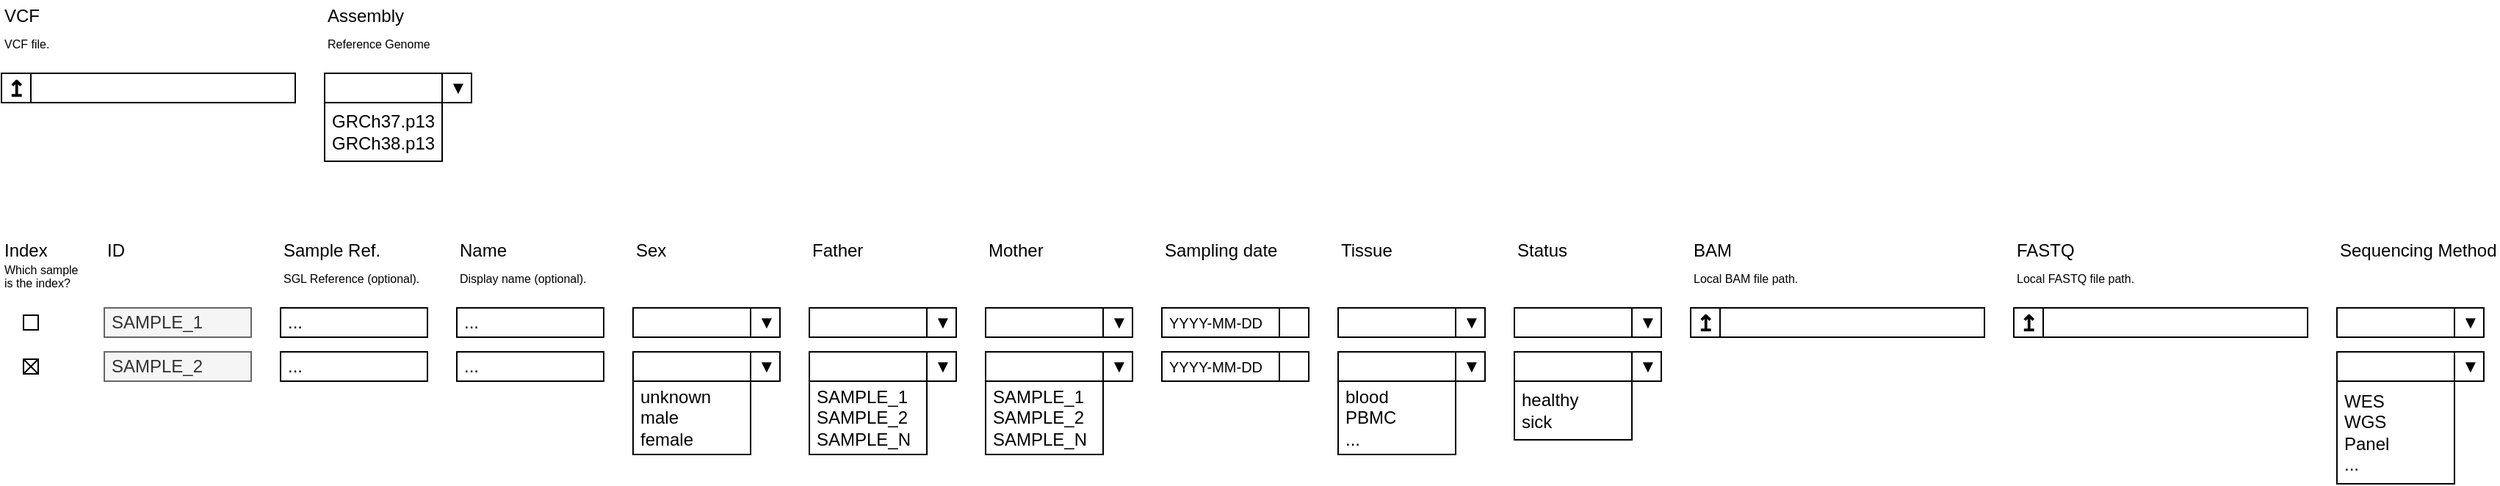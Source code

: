 <mxfile version="14.1.8" type="device"><diagram id="moKeWHsZ6f5dAGn0VUGH" name="Page-1"><mxGraphModel dx="1824" dy="593" grid="1" gridSize="10" guides="1" tooltips="1" connect="1" arrows="1" fold="1" page="1" pageScale="1" pageWidth="827" pageHeight="1169" math="0" shadow="0"><root><mxCell id="0"/><mxCell id="1" parent="0"/><mxCell id="rTNWXOroO5kjmOc_e0an-15" value="SAMPLE_1" style="rounded=0;whiteSpace=wrap;html=1;align=left;spacing=5;verticalAlign=middle;spacingLeft=0;spacingBottom=0;fillColor=#f5f5f5;strokeColor=#666666;fontColor=#333333;spacingRight=0;spacingTop=0;" vertex="1" parent="1"><mxGeometry x="-80" y="210" width="100" height="20" as="geometry"/></mxCell><mxCell id="rTNWXOroO5kjmOc_e0an-18" value="Which sample is the index?" style="text;html=1;strokeColor=none;fillColor=none;align=left;verticalAlign=bottom;whiteSpace=wrap;rounded=0;fontSize=8;spacingBottom=-1;spacingLeft=0;spacing=2;" vertex="1" parent="1"><mxGeometry x="-150" y="180" width="60" height="20" as="geometry"/></mxCell><mxCell id="rTNWXOroO5kjmOc_e0an-19" value="ID" style="text;html=1;strokeColor=none;fillColor=none;align=left;verticalAlign=bottom;whiteSpace=wrap;rounded=0;fontSize=12;" vertex="1" parent="1"><mxGeometry x="-80" y="160" width="100" height="20" as="geometry"/></mxCell><mxCell id="rTNWXOroO5kjmOc_e0an-20" value="SAMPLE_2" style="rounded=0;whiteSpace=wrap;html=1;align=left;spacing=5;verticalAlign=middle;spacingLeft=0;spacingBottom=0;fillColor=#f5f5f5;strokeColor=#666666;fontColor=#333333;spacingRight=0;spacingTop=0;" vertex="1" parent="1"><mxGeometry x="-80" y="240" width="100" height="20" as="geometry"/></mxCell><mxCell id="rTNWXOroO5kjmOc_e0an-21" value="..." style="rounded=0;whiteSpace=wrap;html=1;align=left;spacing=5;verticalAlign=middle;spacingLeft=0;spacingBottom=0;spacingRight=0;spacingTop=0;" vertex="1" parent="1"><mxGeometry x="160" y="210" width="100" height="20" as="geometry"/></mxCell><mxCell id="rTNWXOroO5kjmOc_e0an-22" value="Display name (optional)." style="text;html=1;strokeColor=none;fillColor=none;align=left;verticalAlign=bottom;whiteSpace=wrap;rounded=0;fontSize=8;spacingBottom=2;spacingLeft=0;spacing=2;" vertex="1" parent="1"><mxGeometry x="160" y="180" width="100" height="20" as="geometry"/></mxCell><mxCell id="rTNWXOroO5kjmOc_e0an-23" value="Name" style="text;html=1;strokeColor=none;fillColor=none;align=left;verticalAlign=bottom;whiteSpace=wrap;rounded=0;fontSize=12;" vertex="1" parent="1"><mxGeometry x="160" y="160" width="100" height="20" as="geometry"/></mxCell><mxCell id="rTNWXOroO5kjmOc_e0an-24" value="..." style="rounded=0;whiteSpace=wrap;html=1;align=left;spacing=5;verticalAlign=middle;spacingLeft=0;spacingBottom=0;spacingRight=0;spacingTop=0;" vertex="1" parent="1"><mxGeometry x="160" y="240" width="100" height="20" as="geometry"/></mxCell><mxCell id="rTNWXOroO5kjmOc_e0an-27" value="Sex" style="text;html=1;strokeColor=none;fillColor=none;align=left;verticalAlign=bottom;whiteSpace=wrap;rounded=0;fontSize=12;" vertex="1" parent="1"><mxGeometry x="280" y="160" width="100" height="20" as="geometry"/></mxCell><mxCell id="rTNWXOroO5kjmOc_e0an-28" value="" style="rounded=0;whiteSpace=wrap;html=1;align=left;spacing=5;verticalAlign=middle;spacingLeft=0;spacingBottom=0;spacingRight=0;spacingTop=0;" vertex="1" parent="1"><mxGeometry x="280" y="240" width="80" height="20" as="geometry"/></mxCell><mxCell id="rTNWXOroO5kjmOc_e0an-29" value="&lt;span id=&quot;char-node&quot; style=&quot;font-family: &amp;quot;u2400&amp;quot;&quot;&gt;▼&lt;/span&gt;" style="rounded=0;whiteSpace=wrap;html=1;fontSize=12;align=left;verticalAlign=middle;spacingBottom=0;spacingLeft=0;spacingRight=0;spacingTop=0;spacing=5;" vertex="1" parent="1"><mxGeometry x="360" y="240" width="20" height="20" as="geometry"/></mxCell><mxCell id="rTNWXOroO5kjmOc_e0an-30" value="&lt;div&gt;unknown&lt;/div&gt;&lt;div&gt;male&lt;/div&gt;&lt;div&gt;female&lt;br&gt;&lt;/div&gt;" style="rounded=0;whiteSpace=wrap;html=1;align=left;spacing=5;verticalAlign=middle;spacingLeft=0;spacingBottom=0;spacingRight=0;spacingTop=0;" vertex="1" parent="1"><mxGeometry x="280" y="260" width="80" height="50" as="geometry"/></mxCell><mxCell id="rTNWXOroO5kjmOc_e0an-31" value="" style="rounded=0;whiteSpace=wrap;html=1;align=left;spacing=5;verticalAlign=middle;spacingLeft=0;spacingBottom=0;spacingRight=0;spacingTop=0;" vertex="1" parent="1"><mxGeometry x="280" y="210" width="80" height="20" as="geometry"/></mxCell><mxCell id="rTNWXOroO5kjmOc_e0an-32" value="&lt;span id=&quot;char-node&quot; style=&quot;font-family: &amp;quot;u2400&amp;quot;&quot;&gt;▼&lt;/span&gt;" style="rounded=0;whiteSpace=wrap;html=1;fontSize=12;align=left;verticalAlign=middle;spacingBottom=0;spacingLeft=0;spacingRight=0;spacingTop=0;spacing=5;" vertex="1" parent="1"><mxGeometry x="360" y="210" width="20" height="20" as="geometry"/></mxCell><mxCell id="rTNWXOroO5kjmOc_e0an-34" value="" style="rounded=0;whiteSpace=wrap;html=1;align=left;spacing=5;verticalAlign=middle;spacingLeft=0;spacingBottom=0;spacingRight=0;spacingTop=0;" vertex="1" parent="1"><mxGeometry x="400" y="240" width="80" height="20" as="geometry"/></mxCell><mxCell id="rTNWXOroO5kjmOc_e0an-35" value="&lt;span id=&quot;char-node&quot; style=&quot;font-family: &amp;quot;u2400&amp;quot;&quot;&gt;▼&lt;/span&gt;" style="rounded=0;whiteSpace=wrap;html=1;fontSize=12;align=left;verticalAlign=middle;spacingBottom=0;spacingLeft=0;spacingRight=0;spacingTop=0;spacing=5;" vertex="1" parent="1"><mxGeometry x="480" y="240" width="20" height="20" as="geometry"/></mxCell><mxCell id="rTNWXOroO5kjmOc_e0an-36" value="&lt;div&gt;SAMPLE_1&lt;/div&gt;&lt;div&gt;SAMPLE_2&lt;/div&gt;&lt;div&gt;SAMPLE_N&lt;br&gt;&lt;/div&gt;" style="rounded=0;whiteSpace=wrap;html=1;align=left;spacing=5;verticalAlign=middle;spacingLeft=0;spacingBottom=0;spacingRight=0;spacingTop=0;" vertex="1" parent="1"><mxGeometry x="400" y="260" width="80" height="50" as="geometry"/></mxCell><mxCell id="rTNWXOroO5kjmOc_e0an-37" value="" style="rounded=0;whiteSpace=wrap;html=1;align=left;spacing=5;verticalAlign=middle;spacingLeft=0;spacingBottom=0;spacingRight=0;spacingTop=0;" vertex="1" parent="1"><mxGeometry x="400" y="210" width="80" height="20" as="geometry"/></mxCell><mxCell id="rTNWXOroO5kjmOc_e0an-38" value="&lt;span id=&quot;char-node&quot; style=&quot;font-family: &amp;quot;u2400&amp;quot;&quot;&gt;▼&lt;/span&gt;" style="rounded=0;whiteSpace=wrap;html=1;fontSize=12;align=left;verticalAlign=middle;spacingBottom=0;spacingLeft=0;spacingRight=0;spacingTop=0;spacing=5;" vertex="1" parent="1"><mxGeometry x="480" y="210" width="20" height="20" as="geometry"/></mxCell><mxCell id="rTNWXOroO5kjmOc_e0an-40" value="Father" style="text;html=1;strokeColor=none;fillColor=none;align=left;verticalAlign=bottom;whiteSpace=wrap;rounded=0;fontSize=12;" vertex="1" parent="1"><mxGeometry x="400" y="160" width="100" height="20" as="geometry"/></mxCell><mxCell id="rTNWXOroO5kjmOc_e0an-41" value="" style="rounded=0;whiteSpace=wrap;html=1;align=left;spacing=5;verticalAlign=middle;spacingLeft=0;spacingBottom=0;spacingRight=0;spacingTop=0;" vertex="1" parent="1"><mxGeometry x="520" y="240" width="80" height="20" as="geometry"/></mxCell><mxCell id="rTNWXOroO5kjmOc_e0an-42" value="&lt;span id=&quot;char-node&quot; style=&quot;font-family: &amp;quot;u2400&amp;quot;&quot;&gt;▼&lt;/span&gt;" style="rounded=0;whiteSpace=wrap;html=1;fontSize=12;align=left;verticalAlign=middle;spacingBottom=0;spacingLeft=0;spacingRight=0;spacingTop=0;spacing=5;" vertex="1" parent="1"><mxGeometry x="600" y="240" width="20" height="20" as="geometry"/></mxCell><mxCell id="rTNWXOroO5kjmOc_e0an-43" value="&lt;div&gt;SAMPLE_1&lt;/div&gt;&lt;div&gt;SAMPLE_2&lt;/div&gt;&lt;div&gt;SAMPLE_N&lt;br&gt;&lt;/div&gt;" style="rounded=0;whiteSpace=wrap;html=1;align=left;spacing=5;verticalAlign=middle;spacingLeft=0;spacingBottom=0;spacingRight=0;spacingTop=0;" vertex="1" parent="1"><mxGeometry x="520" y="260" width="80" height="50" as="geometry"/></mxCell><mxCell id="rTNWXOroO5kjmOc_e0an-44" value="" style="rounded=0;whiteSpace=wrap;html=1;align=left;spacing=5;verticalAlign=middle;spacingLeft=0;spacingBottom=0;spacingRight=0;spacingTop=0;" vertex="1" parent="1"><mxGeometry x="520" y="210" width="80" height="20" as="geometry"/></mxCell><mxCell id="rTNWXOroO5kjmOc_e0an-45" value="&lt;span id=&quot;char-node&quot; style=&quot;font-family: &amp;quot;u2400&amp;quot;&quot;&gt;▼&lt;/span&gt;" style="rounded=0;whiteSpace=wrap;html=1;fontSize=12;align=left;verticalAlign=middle;spacingBottom=0;spacingLeft=0;spacingRight=0;spacingTop=0;spacing=5;" vertex="1" parent="1"><mxGeometry x="600" y="210" width="20" height="20" as="geometry"/></mxCell><mxCell id="rTNWXOroO5kjmOc_e0an-46" value="Mother" style="text;html=1;strokeColor=none;fillColor=none;align=left;verticalAlign=bottom;whiteSpace=wrap;rounded=0;fontSize=12;" vertex="1" parent="1"><mxGeometry x="520" y="160" width="100" height="20" as="geometry"/></mxCell><mxCell id="rTNWXOroO5kjmOc_e0an-47" value="..." style="rounded=0;whiteSpace=wrap;html=1;align=left;spacing=5;verticalAlign=middle;spacingLeft=0;spacingBottom=0;spacingRight=0;spacingTop=0;" vertex="1" parent="1"><mxGeometry x="40" y="210" width="100" height="20" as="geometry"/></mxCell><mxCell id="rTNWXOroO5kjmOc_e0an-48" value="SGL Reference (optional)." style="text;html=1;strokeColor=none;fillColor=none;align=left;verticalAlign=bottom;whiteSpace=wrap;rounded=0;fontSize=8;spacingBottom=2;spacingLeft=0;spacing=2;" vertex="1" parent="1"><mxGeometry x="40" y="180" width="100" height="20" as="geometry"/></mxCell><mxCell id="rTNWXOroO5kjmOc_e0an-49" value="Sample Ref." style="text;html=1;strokeColor=none;fillColor=none;align=left;verticalAlign=bottom;whiteSpace=wrap;rounded=0;fontSize=12;" vertex="1" parent="1"><mxGeometry x="40" y="160" width="100" height="20" as="geometry"/></mxCell><mxCell id="rTNWXOroO5kjmOc_e0an-50" value="..." style="rounded=0;whiteSpace=wrap;html=1;align=left;spacing=5;verticalAlign=middle;spacingLeft=0;spacingBottom=0;spacingRight=0;spacingTop=0;" vertex="1" parent="1"><mxGeometry x="40" y="240" width="100" height="20" as="geometry"/></mxCell><mxCell id="rTNWXOroO5kjmOc_e0an-51" value="Sampling date" style="text;html=1;strokeColor=none;fillColor=none;align=left;verticalAlign=bottom;whiteSpace=wrap;rounded=0;fontSize=12;" vertex="1" parent="1"><mxGeometry x="640" y="160" width="100" height="20" as="geometry"/></mxCell><mxCell id="rTNWXOroO5kjmOc_e0an-52" value="YYYY-MM-DD" style="rounded=0;whiteSpace=wrap;html=1;align=left;spacing=5;verticalAlign=middle;spacingLeft=0;spacingBottom=0;fontSize=10;spacingRight=0;spacingTop=0;" vertex="1" parent="1"><mxGeometry x="640" y="210" width="80" height="20" as="geometry"/></mxCell><mxCell id="rTNWXOroO5kjmOc_e0an-53" value="" style="rounded=0;whiteSpace=wrap;html=1;fontSize=12;align=left;verticalAlign=middle;spacingBottom=0;spacingLeft=0;spacingRight=0;spacingTop=0;spacing=5;" vertex="1" parent="1"><mxGeometry x="720" y="210" width="20" height="20" as="geometry"/></mxCell><mxCell id="rTNWXOroO5kjmOc_e0an-55" value="YYYY-MM-DD" style="rounded=0;whiteSpace=wrap;html=1;align=left;spacing=5;verticalAlign=middle;spacingLeft=0;spacingBottom=0;fontSize=10;spacingRight=0;spacingTop=0;" vertex="1" parent="1"><mxGeometry x="640" y="240" width="80" height="20" as="geometry"/></mxCell><mxCell id="rTNWXOroO5kjmOc_e0an-56" value="" style="rounded=0;whiteSpace=wrap;html=1;fontSize=12;align=left;verticalAlign=middle;spacingBottom=0;spacingLeft=0;spacingRight=0;spacingTop=0;spacing=5;" vertex="1" parent="1"><mxGeometry x="720" y="240" width="20" height="20" as="geometry"/></mxCell><mxCell id="rTNWXOroO5kjmOc_e0an-57" value="" style="rounded=0;whiteSpace=wrap;html=1;align=left;spacing=5;verticalAlign=middle;spacingLeft=0;spacingBottom=0;spacingRight=0;spacingTop=0;" vertex="1" parent="1"><mxGeometry x="760" y="240" width="80" height="20" as="geometry"/></mxCell><mxCell id="rTNWXOroO5kjmOc_e0an-58" value="&lt;span id=&quot;char-node&quot; style=&quot;font-family: &amp;quot;u2400&amp;quot;&quot;&gt;▼&lt;/span&gt;" style="rounded=0;whiteSpace=wrap;html=1;fontSize=12;align=left;verticalAlign=middle;spacingBottom=0;spacingLeft=0;spacingRight=0;spacingTop=0;spacing=5;" vertex="1" parent="1"><mxGeometry x="840" y="240" width="20" height="20" as="geometry"/></mxCell><mxCell id="rTNWXOroO5kjmOc_e0an-59" value="&lt;div&gt;blood&lt;/div&gt;&lt;div&gt;PBMC&lt;br&gt;&lt;/div&gt;..." style="rounded=0;whiteSpace=wrap;html=1;align=left;spacing=5;verticalAlign=middle;spacingLeft=0;spacingBottom=0;spacingRight=0;spacingTop=0;" vertex="1" parent="1"><mxGeometry x="760" y="260" width="80" height="50" as="geometry"/></mxCell><mxCell id="rTNWXOroO5kjmOc_e0an-60" value="" style="rounded=0;whiteSpace=wrap;html=1;align=left;spacing=5;verticalAlign=middle;spacingLeft=0;spacingBottom=0;spacingRight=0;spacingTop=0;" vertex="1" parent="1"><mxGeometry x="760" y="210" width="80" height="20" as="geometry"/></mxCell><mxCell id="rTNWXOroO5kjmOc_e0an-61" value="&lt;span id=&quot;char-node&quot; style=&quot;font-family: &amp;quot;u2400&amp;quot;&quot;&gt;▼&lt;/span&gt;" style="rounded=0;whiteSpace=wrap;html=1;fontSize=12;align=left;verticalAlign=middle;spacingBottom=0;spacingLeft=0;spacingRight=0;spacingTop=0;spacing=5;" vertex="1" parent="1"><mxGeometry x="840" y="210" width="20" height="20" as="geometry"/></mxCell><mxCell id="rTNWXOroO5kjmOc_e0an-62" value="Tissue" style="text;html=1;strokeColor=none;fillColor=none;align=left;verticalAlign=bottom;whiteSpace=wrap;rounded=0;fontSize=12;" vertex="1" parent="1"><mxGeometry x="760" y="160" width="100" height="20" as="geometry"/></mxCell><mxCell id="rTNWXOroO5kjmOc_e0an-63" value="" style="rounded=0;whiteSpace=wrap;html=1;align=left;spacing=5;verticalAlign=middle;spacingLeft=0;spacingBottom=0;spacingRight=0;spacingTop=0;" vertex="1" parent="1"><mxGeometry x="880" y="240" width="80" height="20" as="geometry"/></mxCell><mxCell id="rTNWXOroO5kjmOc_e0an-64" value="&lt;span id=&quot;char-node&quot; style=&quot;font-family: &amp;quot;u2400&amp;quot;&quot;&gt;▼&lt;/span&gt;" style="rounded=0;whiteSpace=wrap;html=1;fontSize=12;align=left;verticalAlign=middle;spacingBottom=0;spacingLeft=0;spacingRight=0;spacingTop=0;spacing=5;" vertex="1" parent="1"><mxGeometry x="960" y="240" width="20" height="20" as="geometry"/></mxCell><mxCell id="rTNWXOroO5kjmOc_e0an-65" value="&lt;div&gt;healthy&lt;/div&gt;&lt;div&gt;sick&lt;br&gt;&lt;/div&gt;" style="rounded=0;whiteSpace=wrap;html=1;align=left;spacing=5;verticalAlign=middle;spacingLeft=0;spacingBottom=0;spacingRight=0;spacingTop=0;" vertex="1" parent="1"><mxGeometry x="880" y="260" width="80" height="40" as="geometry"/></mxCell><mxCell id="rTNWXOroO5kjmOc_e0an-66" value="" style="rounded=0;whiteSpace=wrap;html=1;align=left;spacing=5;verticalAlign=middle;spacingLeft=0;spacingBottom=0;spacingRight=0;spacingTop=0;" vertex="1" parent="1"><mxGeometry x="880" y="210" width="80" height="20" as="geometry"/></mxCell><mxCell id="rTNWXOroO5kjmOc_e0an-67" value="&lt;span id=&quot;char-node&quot; style=&quot;font-family: &amp;quot;u2400&amp;quot;&quot;&gt;▼&lt;/span&gt;" style="rounded=0;whiteSpace=wrap;html=1;fontSize=12;align=left;verticalAlign=middle;spacingBottom=0;spacingLeft=0;spacingRight=0;spacingTop=0;spacing=5;" vertex="1" parent="1"><mxGeometry x="960" y="210" width="20" height="20" as="geometry"/></mxCell><mxCell id="rTNWXOroO5kjmOc_e0an-68" value="Status" style="text;html=1;strokeColor=none;fillColor=none;align=left;verticalAlign=bottom;whiteSpace=wrap;rounded=0;fontSize=12;" vertex="1" parent="1"><mxGeometry x="880" y="160" width="100" height="20" as="geometry"/></mxCell><mxCell id="rTNWXOroO5kjmOc_e0an-69" value="" style="rounded=0;whiteSpace=wrap;html=1;align=left;spacing=5;verticalAlign=middle;spacingLeft=0;spacingBottom=0;spacingRight=0;spacingTop=0;" vertex="1" parent="1"><mxGeometry x="1020" y="210" width="180" height="20" as="geometry"/></mxCell><mxCell id="rTNWXOroO5kjmOc_e0an-70" value="↥" style="rounded=0;whiteSpace=wrap;html=1;fontSize=15;align=center;verticalAlign=bottom;spacingBottom=0;spacingLeft=0;spacingRight=0;spacingTop=0;spacing=0;fontStyle=1" vertex="1" parent="1"><mxGeometry x="1000" y="210" width="20" height="20" as="geometry"/></mxCell><mxCell id="rTNWXOroO5kjmOc_e0an-71" value="BAM" style="text;html=1;strokeColor=none;fillColor=none;align=left;verticalAlign=bottom;whiteSpace=wrap;rounded=0;fontSize=12;" vertex="1" parent="1"><mxGeometry x="1000" y="160" width="100" height="20" as="geometry"/></mxCell><mxCell id="rTNWXOroO5kjmOc_e0an-72" value="Local BAM file path." style="text;html=1;strokeColor=none;fillColor=none;align=left;verticalAlign=bottom;whiteSpace=wrap;rounded=0;fontSize=8;spacingBottom=2;spacingLeft=0;spacing=2;" vertex="1" parent="1"><mxGeometry x="1000" y="180" width="100" height="20" as="geometry"/></mxCell><mxCell id="rTNWXOroO5kjmOc_e0an-73" value="" style="rounded=0;whiteSpace=wrap;html=1;align=left;spacing=5;verticalAlign=middle;spacingLeft=0;spacingBottom=0;spacingRight=0;spacingTop=0;" vertex="1" parent="1"><mxGeometry x="-130" y="50" width="180" height="20" as="geometry"/></mxCell><mxCell id="rTNWXOroO5kjmOc_e0an-74" value="↥" style="rounded=0;whiteSpace=wrap;html=1;fontSize=15;align=center;verticalAlign=bottom;spacingBottom=0;spacingLeft=0;spacingRight=0;spacingTop=0;spacing=0;fontStyle=1" vertex="1" parent="1"><mxGeometry x="-150" y="50" width="20" height="20" as="geometry"/></mxCell><mxCell id="rTNWXOroO5kjmOc_e0an-75" value="VCF" style="text;html=1;strokeColor=none;fillColor=none;align=left;verticalAlign=bottom;whiteSpace=wrap;rounded=0;fontSize=12;" vertex="1" parent="1"><mxGeometry x="-150" width="100" height="20" as="geometry"/></mxCell><mxCell id="rTNWXOroO5kjmOc_e0an-76" value="VCF file." style="text;html=1;strokeColor=none;fillColor=none;align=left;verticalAlign=bottom;whiteSpace=wrap;rounded=0;fontSize=8;spacingBottom=2;spacingLeft=0;spacing=2;" vertex="1" parent="1"><mxGeometry x="-150" y="20" width="100" height="20" as="geometry"/></mxCell><mxCell id="rTNWXOroO5kjmOc_e0an-77" value="" style="rounded=0;whiteSpace=wrap;html=1;fontSize=15;align=center;" vertex="1" parent="1"><mxGeometry x="-135" y="215" width="10" height="10" as="geometry"/></mxCell><mxCell id="rTNWXOroO5kjmOc_e0an-78" value="Index" style="text;html=1;strokeColor=none;fillColor=none;align=left;verticalAlign=bottom;whiteSpace=wrap;rounded=0;fontSize=12;" vertex="1" parent="1"><mxGeometry x="-150" y="160" width="40" height="20" as="geometry"/></mxCell><mxCell id="rTNWXOroO5kjmOc_e0an-80" value="" style="rounded=0;whiteSpace=wrap;html=1;fontSize=15;align=center;" vertex="1" parent="1"><mxGeometry x="-135" y="245" width="10" height="10" as="geometry"/></mxCell><mxCell id="rTNWXOroO5kjmOc_e0an-81" value="" style="endArrow=none;html=1;fontSize=15;entryX=0;entryY=0;entryDx=0;entryDy=0;exitX=1;exitY=1;exitDx=0;exitDy=0;" edge="1" parent="1" source="rTNWXOroO5kjmOc_e0an-80" target="rTNWXOroO5kjmOc_e0an-80"><mxGeometry width="50" height="50" relative="1" as="geometry"><mxPoint x="-75" y="260" as="sourcePoint"/><mxPoint x="-25" y="210" as="targetPoint"/></mxGeometry></mxCell><mxCell id="rTNWXOroO5kjmOc_e0an-82" value="" style="endArrow=none;html=1;fontSize=15;entryX=1;entryY=0;entryDx=0;entryDy=0;exitX=0;exitY=1;exitDx=0;exitDy=0;" edge="1" parent="1" source="rTNWXOroO5kjmOc_e0an-80" target="rTNWXOroO5kjmOc_e0an-80"><mxGeometry width="50" height="50" relative="1" as="geometry"><mxPoint x="-145" y="270" as="sourcePoint"/><mxPoint x="-95" y="220" as="targetPoint"/></mxGeometry></mxCell><mxCell id="rTNWXOroO5kjmOc_e0an-83" value="" style="rounded=0;whiteSpace=wrap;html=1;align=left;spacing=5;verticalAlign=middle;spacingLeft=0;spacingBottom=0;spacingRight=0;spacingTop=0;" vertex="1" parent="1"><mxGeometry x="1440" y="240" width="80" height="20" as="geometry"/></mxCell><mxCell id="rTNWXOroO5kjmOc_e0an-84" value="&lt;span id=&quot;char-node&quot; style=&quot;font-family: &amp;quot;u2400&amp;quot;&quot;&gt;▼&lt;/span&gt;" style="rounded=0;whiteSpace=wrap;html=1;fontSize=12;align=left;verticalAlign=middle;spacingBottom=0;spacingLeft=0;spacingRight=0;spacingTop=0;spacing=5;" vertex="1" parent="1"><mxGeometry x="1520" y="240" width="20" height="20" as="geometry"/></mxCell><mxCell id="rTNWXOroO5kjmOc_e0an-85" value="&lt;div&gt;WES&lt;/div&gt;&lt;div&gt;WGS&lt;/div&gt;&lt;div&gt;Panel&lt;br&gt;&lt;/div&gt;&lt;div&gt;...&lt;br&gt;&lt;/div&gt;" style="rounded=0;whiteSpace=wrap;html=1;align=left;spacing=5;verticalAlign=middle;spacingLeft=0;spacingBottom=0;spacingRight=0;spacingTop=0;" vertex="1" parent="1"><mxGeometry x="1440" y="260" width="80" height="70" as="geometry"/></mxCell><mxCell id="rTNWXOroO5kjmOc_e0an-86" value="" style="rounded=0;whiteSpace=wrap;html=1;align=left;spacing=5;verticalAlign=middle;spacingLeft=0;spacingBottom=0;spacingRight=0;spacingTop=0;" vertex="1" parent="1"><mxGeometry x="1440" y="210" width="80" height="20" as="geometry"/></mxCell><mxCell id="rTNWXOroO5kjmOc_e0an-87" value="&lt;span id=&quot;char-node&quot; style=&quot;font-family: &amp;quot;u2400&amp;quot;&quot;&gt;▼&lt;/span&gt;" style="rounded=0;whiteSpace=wrap;html=1;fontSize=12;align=left;verticalAlign=middle;spacingBottom=0;spacingLeft=0;spacingRight=0;spacingTop=0;spacing=5;" vertex="1" parent="1"><mxGeometry x="1520" y="210" width="20" height="20" as="geometry"/></mxCell><mxCell id="rTNWXOroO5kjmOc_e0an-88" value="Sequencing Method" style="text;html=1;strokeColor=none;fillColor=none;align=left;verticalAlign=bottom;whiteSpace=wrap;rounded=0;fontSize=12;" vertex="1" parent="1"><mxGeometry x="1440" y="160" width="110" height="20" as="geometry"/></mxCell><mxCell id="rTNWXOroO5kjmOc_e0an-91" value="&lt;div&gt;GRCh37.p13&lt;/div&gt;&lt;div&gt;GRCh38.p13&lt;br&gt;&lt;/div&gt;" style="rounded=0;whiteSpace=wrap;html=1;align=left;spacing=5;verticalAlign=middle;spacingLeft=0;spacingBottom=0;spacingRight=0;spacingTop=0;" vertex="1" parent="1"><mxGeometry x="70" y="70" width="80" height="40" as="geometry"/></mxCell><mxCell id="rTNWXOroO5kjmOc_e0an-92" value="" style="rounded=0;whiteSpace=wrap;html=1;align=left;spacing=5;verticalAlign=middle;spacingLeft=0;spacingBottom=0;spacingRight=0;spacingTop=0;" vertex="1" parent="1"><mxGeometry x="70" y="50" width="80" height="20" as="geometry"/></mxCell><mxCell id="rTNWXOroO5kjmOc_e0an-93" value="&lt;span id=&quot;char-node&quot; style=&quot;font-family: &amp;quot;u2400&amp;quot;&quot;&gt;▼&lt;/span&gt;" style="rounded=0;whiteSpace=wrap;html=1;fontSize=12;align=left;verticalAlign=middle;spacingBottom=0;spacingLeft=0;spacingRight=0;spacingTop=0;spacing=5;" vertex="1" parent="1"><mxGeometry x="150" y="50" width="20" height="20" as="geometry"/></mxCell><mxCell id="rTNWXOroO5kjmOc_e0an-94" value="Assembly" style="text;html=1;strokeColor=none;fillColor=none;align=left;verticalAlign=bottom;whiteSpace=wrap;rounded=0;fontSize=12;" vertex="1" parent="1"><mxGeometry x="70" width="110" height="20" as="geometry"/></mxCell><mxCell id="rTNWXOroO5kjmOc_e0an-95" value="Reference Genome" style="text;html=1;strokeColor=none;fillColor=none;align=left;verticalAlign=bottom;whiteSpace=wrap;rounded=0;fontSize=8;spacingBottom=2;spacingLeft=0;spacing=2;" vertex="1" parent="1"><mxGeometry x="70" y="20" width="100" height="20" as="geometry"/></mxCell><mxCell id="rTNWXOroO5kjmOc_e0an-96" value="" style="rounded=0;whiteSpace=wrap;html=1;align=left;spacing=5;verticalAlign=middle;spacingLeft=0;spacingBottom=0;spacingRight=0;spacingTop=0;" vertex="1" parent="1"><mxGeometry x="1240" y="210" width="180" height="20" as="geometry"/></mxCell><mxCell id="rTNWXOroO5kjmOc_e0an-97" value="↥" style="rounded=0;whiteSpace=wrap;html=1;fontSize=15;align=center;verticalAlign=bottom;spacingBottom=0;spacingLeft=0;spacingRight=0;spacingTop=0;spacing=0;fontStyle=1" vertex="1" parent="1"><mxGeometry x="1220" y="210" width="20" height="20" as="geometry"/></mxCell><mxCell id="rTNWXOroO5kjmOc_e0an-98" value="FASTQ" style="text;html=1;strokeColor=none;fillColor=none;align=left;verticalAlign=bottom;whiteSpace=wrap;rounded=0;fontSize=12;" vertex="1" parent="1"><mxGeometry x="1220" y="160" width="100" height="20" as="geometry"/></mxCell><mxCell id="rTNWXOroO5kjmOc_e0an-99" value="Local FASTQ file path." style="text;html=1;strokeColor=none;fillColor=none;align=left;verticalAlign=bottom;whiteSpace=wrap;rounded=0;fontSize=8;spacingBottom=2;spacingLeft=0;spacing=2;" vertex="1" parent="1"><mxGeometry x="1220" y="180" width="100" height="20" as="geometry"/></mxCell></root></mxGraphModel></diagram></mxfile>